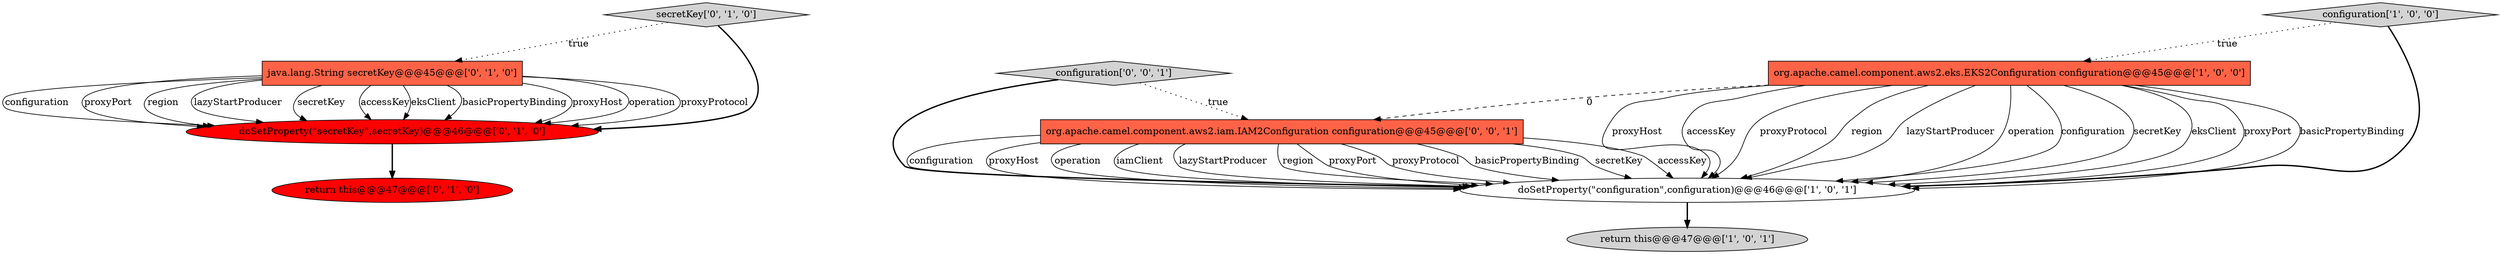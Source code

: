 digraph {
6 [style = filled, label = "java.lang.String secretKey@@@45@@@['0', '1', '0']", fillcolor = tomato, shape = box image = "AAA1AAABBB2BBB"];
3 [style = filled, label = "org.apache.camel.component.aws2.eks.EKS2Configuration configuration@@@45@@@['1', '0', '0']", fillcolor = tomato, shape = box image = "AAA1AAABBB1BBB"];
1 [style = filled, label = "return this@@@47@@@['1', '0', '1']", fillcolor = lightgray, shape = ellipse image = "AAA0AAABBB1BBB"];
9 [style = filled, label = "configuration['0', '0', '1']", fillcolor = lightgray, shape = diamond image = "AAA0AAABBB3BBB"];
0 [style = filled, label = "configuration['1', '0', '0']", fillcolor = lightgray, shape = diamond image = "AAA0AAABBB1BBB"];
2 [style = filled, label = "doSetProperty(\"configuration\",configuration)@@@46@@@['1', '0', '1']", fillcolor = white, shape = ellipse image = "AAA0AAABBB1BBB"];
8 [style = filled, label = "org.apache.camel.component.aws2.iam.IAM2Configuration configuration@@@45@@@['0', '0', '1']", fillcolor = tomato, shape = box image = "AAA0AAABBB3BBB"];
7 [style = filled, label = "return this@@@47@@@['0', '1', '0']", fillcolor = red, shape = ellipse image = "AAA1AAABBB2BBB"];
5 [style = filled, label = "secretKey['0', '1', '0']", fillcolor = lightgray, shape = diamond image = "AAA0AAABBB2BBB"];
4 [style = filled, label = "doSetProperty(\"secretKey\",secretKey)@@@46@@@['0', '1', '0']", fillcolor = red, shape = ellipse image = "AAA1AAABBB2BBB"];
8->2 [style = solid, label="configuration"];
6->4 [style = solid, label="configuration"];
6->4 [style = solid, label="proxyPort"];
3->2 [style = solid, label="proxyHost"];
6->4 [style = solid, label="region"];
8->2 [style = solid, label="proxyHost"];
6->4 [style = solid, label="lazyStartProducer"];
9->2 [style = bold, label=""];
2->1 [style = bold, label=""];
3->2 [style = solid, label="accessKey"];
8->2 [style = solid, label="operation"];
8->2 [style = solid, label="iamClient"];
6->4 [style = solid, label="secretKey"];
3->2 [style = solid, label="proxyProtocol"];
0->2 [style = bold, label=""];
5->6 [style = dotted, label="true"];
8->2 [style = solid, label="lazyStartProducer"];
3->2 [style = solid, label="region"];
6->4 [style = solid, label="accessKey"];
3->2 [style = solid, label="lazyStartProducer"];
4->7 [style = bold, label=""];
6->4 [style = solid, label="eksClient"];
3->2 [style = solid, label="operation"];
9->8 [style = dotted, label="true"];
8->2 [style = solid, label="region"];
8->2 [style = solid, label="proxyPort"];
3->2 [style = solid, label="configuration"];
8->2 [style = solid, label="proxyProtocol"];
8->2 [style = solid, label="basicPropertyBinding"];
6->4 [style = solid, label="basicPropertyBinding"];
5->4 [style = bold, label=""];
8->2 [style = solid, label="secretKey"];
8->2 [style = solid, label="accessKey"];
3->8 [style = dashed, label="0"];
0->3 [style = dotted, label="true"];
3->2 [style = solid, label="secretKey"];
6->4 [style = solid, label="proxyHost"];
3->2 [style = solid, label="eksClient"];
6->4 [style = solid, label="operation"];
3->2 [style = solid, label="proxyPort"];
3->2 [style = solid, label="basicPropertyBinding"];
6->4 [style = solid, label="proxyProtocol"];
}

